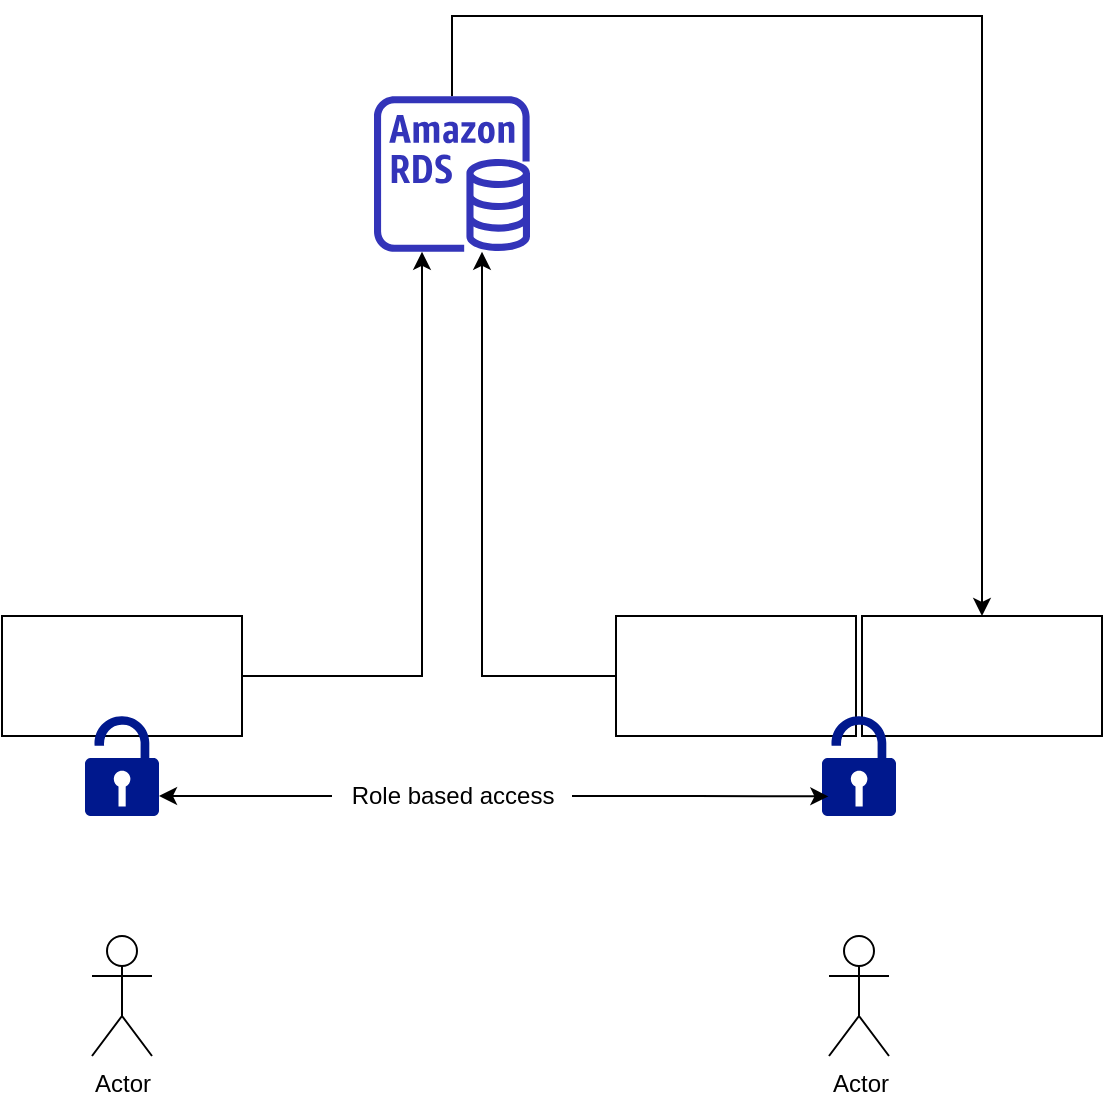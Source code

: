 <mxfile version="13.10.5" type="device"><diagram id="R2lEEEUBdFMjLlhIrx00" name="Page-1"><mxGraphModel dx="1038" dy="556" grid="1" gridSize="10" guides="1" tooltips="1" connect="1" arrows="1" fold="1" page="1" pageScale="1" pageWidth="850" pageHeight="1100" math="0" shadow="0" extFonts="Permanent Marker^https://fonts.googleapis.com/css?family=Permanent+Marker"><root><mxCell id="0"/><mxCell id="1" parent="0"/><mxCell id="wP3UZnxKPRS-IY3EzFNH-1" value="Actor" style="shape=umlActor;verticalLabelPosition=bottom;verticalAlign=top;html=1;outlineConnect=0;" vertex="1" parent="1"><mxGeometry x="245" y="480" width="30" height="60" as="geometry"/></mxCell><mxCell id="wP3UZnxKPRS-IY3EzFNH-2" value="Actor" style="shape=umlActor;verticalLabelPosition=bottom;verticalAlign=top;html=1;outlineConnect=0;" vertex="1" parent="1"><mxGeometry x="613.5" y="480" width="30" height="60" as="geometry"/></mxCell><mxCell id="wP3UZnxKPRS-IY3EzFNH-29" style="edgeStyle=orthogonalEdgeStyle;rounded=0;orthogonalLoop=1;jettySize=auto;html=1;" edge="1" parent="1" source="wP3UZnxKPRS-IY3EzFNH-3" target="wP3UZnxKPRS-IY3EzFNH-9"><mxGeometry relative="1" as="geometry"><Array as="points"><mxPoint x="410" y="350"/></Array></mxGeometry></mxCell><mxCell id="wP3UZnxKPRS-IY3EzFNH-3" value="" style="rounded=0;whiteSpace=wrap;html=1;" vertex="1" parent="1"><mxGeometry x="200" y="320" width="120" height="60" as="geometry"/></mxCell><mxCell id="wP3UZnxKPRS-IY3EzFNH-30" style="edgeStyle=orthogonalEdgeStyle;rounded=0;orthogonalLoop=1;jettySize=auto;html=1;" edge="1" parent="1" source="wP3UZnxKPRS-IY3EzFNH-6" target="wP3UZnxKPRS-IY3EzFNH-9"><mxGeometry relative="1" as="geometry"><Array as="points"><mxPoint x="440" y="350"/></Array></mxGeometry></mxCell><mxCell id="wP3UZnxKPRS-IY3EzFNH-6" value="" style="rounded=0;whiteSpace=wrap;html=1;" vertex="1" parent="1"><mxGeometry x="507" y="320" width="120" height="60" as="geometry"/></mxCell><mxCell id="wP3UZnxKPRS-IY3EzFNH-7" value="" style="aspect=fixed;pointerEvents=1;shadow=0;dashed=0;html=1;strokeColor=none;labelPosition=center;verticalLabelPosition=bottom;verticalAlign=top;align=center;fillColor=#00188D;shape=mxgraph.mscae.enterprise.lock_unlocked" vertex="1" parent="1"><mxGeometry x="241.5" y="370" width="37" height="50" as="geometry"/></mxCell><mxCell id="wP3UZnxKPRS-IY3EzFNH-31" style="edgeStyle=orthogonalEdgeStyle;rounded=0;orthogonalLoop=1;jettySize=auto;html=1;entryX=0.5;entryY=0;entryDx=0;entryDy=0;" edge="1" parent="1" source="wP3UZnxKPRS-IY3EzFNH-9" target="wP3UZnxKPRS-IY3EzFNH-10"><mxGeometry relative="1" as="geometry"><Array as="points"><mxPoint x="425" y="20"/><mxPoint x="690" y="20"/></Array></mxGeometry></mxCell><mxCell id="wP3UZnxKPRS-IY3EzFNH-9" value="" style="outlineConnect=0;fontColor=#232F3E;gradientColor=none;fillColor=#3334B9;strokeColor=none;dashed=0;verticalLabelPosition=bottom;verticalAlign=top;align=center;html=1;fontSize=12;fontStyle=0;aspect=fixed;pointerEvents=1;shape=mxgraph.aws4.rds_instance;" vertex="1" parent="1"><mxGeometry x="386" y="60" width="78" height="78" as="geometry"/></mxCell><mxCell id="wP3UZnxKPRS-IY3EzFNH-10" value="" style="rounded=0;whiteSpace=wrap;html=1;" vertex="1" parent="1"><mxGeometry x="630" y="320" width="120" height="60" as="geometry"/></mxCell><mxCell id="wP3UZnxKPRS-IY3EzFNH-8" value="" style="aspect=fixed;pointerEvents=1;shadow=0;dashed=0;html=1;strokeColor=none;labelPosition=center;verticalLabelPosition=bottom;verticalAlign=top;align=center;fillColor=#00188D;shape=mxgraph.mscae.enterprise.lock_unlocked" vertex="1" parent="1"><mxGeometry x="610" y="370" width="37" height="50" as="geometry"/></mxCell><mxCell id="wP3UZnxKPRS-IY3EzFNH-19" value="" style="shape=image;html=1;verticalAlign=top;verticalLabelPosition=bottom;labelBackgroundColor=#ffffff;imageAspect=0;aspect=fixed;image=https://cdn0.iconfinder.com/data/icons/business-collection-2027/60/pie-chart-1-128.png" vertex="1" parent="1"><mxGeometry x="247.25" y="337.25" width="25.5" height="25.5" as="geometry"/></mxCell><mxCell id="wP3UZnxKPRS-IY3EzFNH-20" value="" style="shape=image;html=1;verticalAlign=top;verticalLabelPosition=bottom;labelBackgroundColor=#ffffff;imageAspect=0;aspect=fixed;image=https://cdn0.iconfinder.com/data/icons/business-collection-2027/60/pie-chart-1-128.png" vertex="1" parent="1"><mxGeometry x="553" y="337.25" width="28" height="28" as="geometry"/></mxCell><mxCell id="wP3UZnxKPRS-IY3EzFNH-23" value="" style="shape=image;html=1;verticalAlign=top;verticalLabelPosition=bottom;labelBackgroundColor=#ffffff;imageAspect=0;aspect=fixed;image=https://cdn3.iconfinder.com/data/icons/social-media-2125/78/report-128.png" vertex="1" parent="1"><mxGeometry x="674.25" y="335.5" width="31.5" height="31.5" as="geometry"/></mxCell><mxCell id="wP3UZnxKPRS-IY3EzFNH-26" value="" style="edgeStyle=orthogonalEdgeStyle;rounded=0;orthogonalLoop=1;jettySize=auto;html=1;entryX=1;entryY=0.8;entryDx=0;entryDy=0;entryPerimeter=0;" edge="1" parent="1" source="wP3UZnxKPRS-IY3EzFNH-25" target="wP3UZnxKPRS-IY3EzFNH-7"><mxGeometry relative="1" as="geometry"/></mxCell><mxCell id="wP3UZnxKPRS-IY3EzFNH-27" value="" style="edgeStyle=orthogonalEdgeStyle;rounded=0;orthogonalLoop=1;jettySize=auto;html=1;entryX=0.086;entryY=0.804;entryDx=0;entryDy=0;entryPerimeter=0;" edge="1" parent="1" source="wP3UZnxKPRS-IY3EzFNH-25" target="wP3UZnxKPRS-IY3EzFNH-8"><mxGeometry relative="1" as="geometry"/></mxCell><mxCell id="wP3UZnxKPRS-IY3EzFNH-25" value="Role based access" style="text;html=1;align=center;verticalAlign=middle;resizable=0;points=[];autosize=1;" vertex="1" parent="1"><mxGeometry x="365" y="400" width="120" height="20" as="geometry"/></mxCell></root></mxGraphModel></diagram></mxfile>